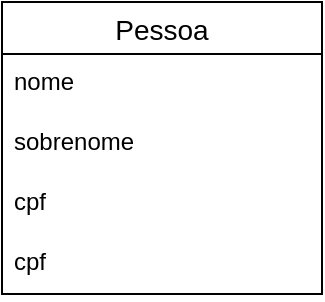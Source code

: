 <mxfile version="23.0.2" type="github">
  <diagram name="Page-1" id="nSLiFjLSkFolrgctsrcN">
    <mxGraphModel dx="1050" dy="558" grid="1" gridSize="10" guides="1" tooltips="1" connect="1" arrows="1" fold="1" page="1" pageScale="1" pageWidth="850" pageHeight="1100" math="0" shadow="0">
      <root>
        <mxCell id="0" />
        <mxCell id="1" parent="0" />
        <mxCell id="8iMmtt3a4QU_llzon8lk-5" value="Pessoa" style="swimlane;fontStyle=0;childLayout=stackLayout;horizontal=1;startSize=26;horizontalStack=0;resizeParent=1;resizeParentMax=0;resizeLast=0;collapsible=1;marginBottom=0;align=center;fontSize=14;" vertex="1" parent="1">
          <mxGeometry x="40" y="40" width="160" height="146" as="geometry" />
        </mxCell>
        <mxCell id="8iMmtt3a4QU_llzon8lk-6" value="&lt;div&gt;nome&lt;/div&gt;" style="text;strokeColor=none;fillColor=none;spacingLeft=4;spacingRight=4;overflow=hidden;rotatable=0;points=[[0,0.5],[1,0.5]];portConstraint=eastwest;fontSize=12;whiteSpace=wrap;html=1;" vertex="1" parent="8iMmtt3a4QU_llzon8lk-5">
          <mxGeometry y="26" width="160" height="30" as="geometry" />
        </mxCell>
        <mxCell id="8iMmtt3a4QU_llzon8lk-7" value="sobrenome" style="text;strokeColor=none;fillColor=none;spacingLeft=4;spacingRight=4;overflow=hidden;rotatable=0;points=[[0,0.5],[1,0.5]];portConstraint=eastwest;fontSize=12;whiteSpace=wrap;html=1;" vertex="1" parent="8iMmtt3a4QU_llzon8lk-5">
          <mxGeometry y="56" width="160" height="30" as="geometry" />
        </mxCell>
        <mxCell id="8iMmtt3a4QU_llzon8lk-8" value="cpf" style="text;strokeColor=none;fillColor=none;spacingLeft=4;spacingRight=4;overflow=hidden;rotatable=0;points=[[0,0.5],[1,0.5]];portConstraint=eastwest;fontSize=12;whiteSpace=wrap;html=1;" vertex="1" parent="8iMmtt3a4QU_llzon8lk-5">
          <mxGeometry y="86" width="160" height="30" as="geometry" />
        </mxCell>
        <mxCell id="8iMmtt3a4QU_llzon8lk-9" value="cpf" style="text;strokeColor=none;fillColor=none;spacingLeft=4;spacingRight=4;overflow=hidden;rotatable=0;points=[[0,0.5],[1,0.5]];portConstraint=eastwest;fontSize=12;whiteSpace=wrap;html=1;" vertex="1" parent="8iMmtt3a4QU_llzon8lk-5">
          <mxGeometry y="116" width="160" height="30" as="geometry" />
        </mxCell>
      </root>
    </mxGraphModel>
  </diagram>
</mxfile>
